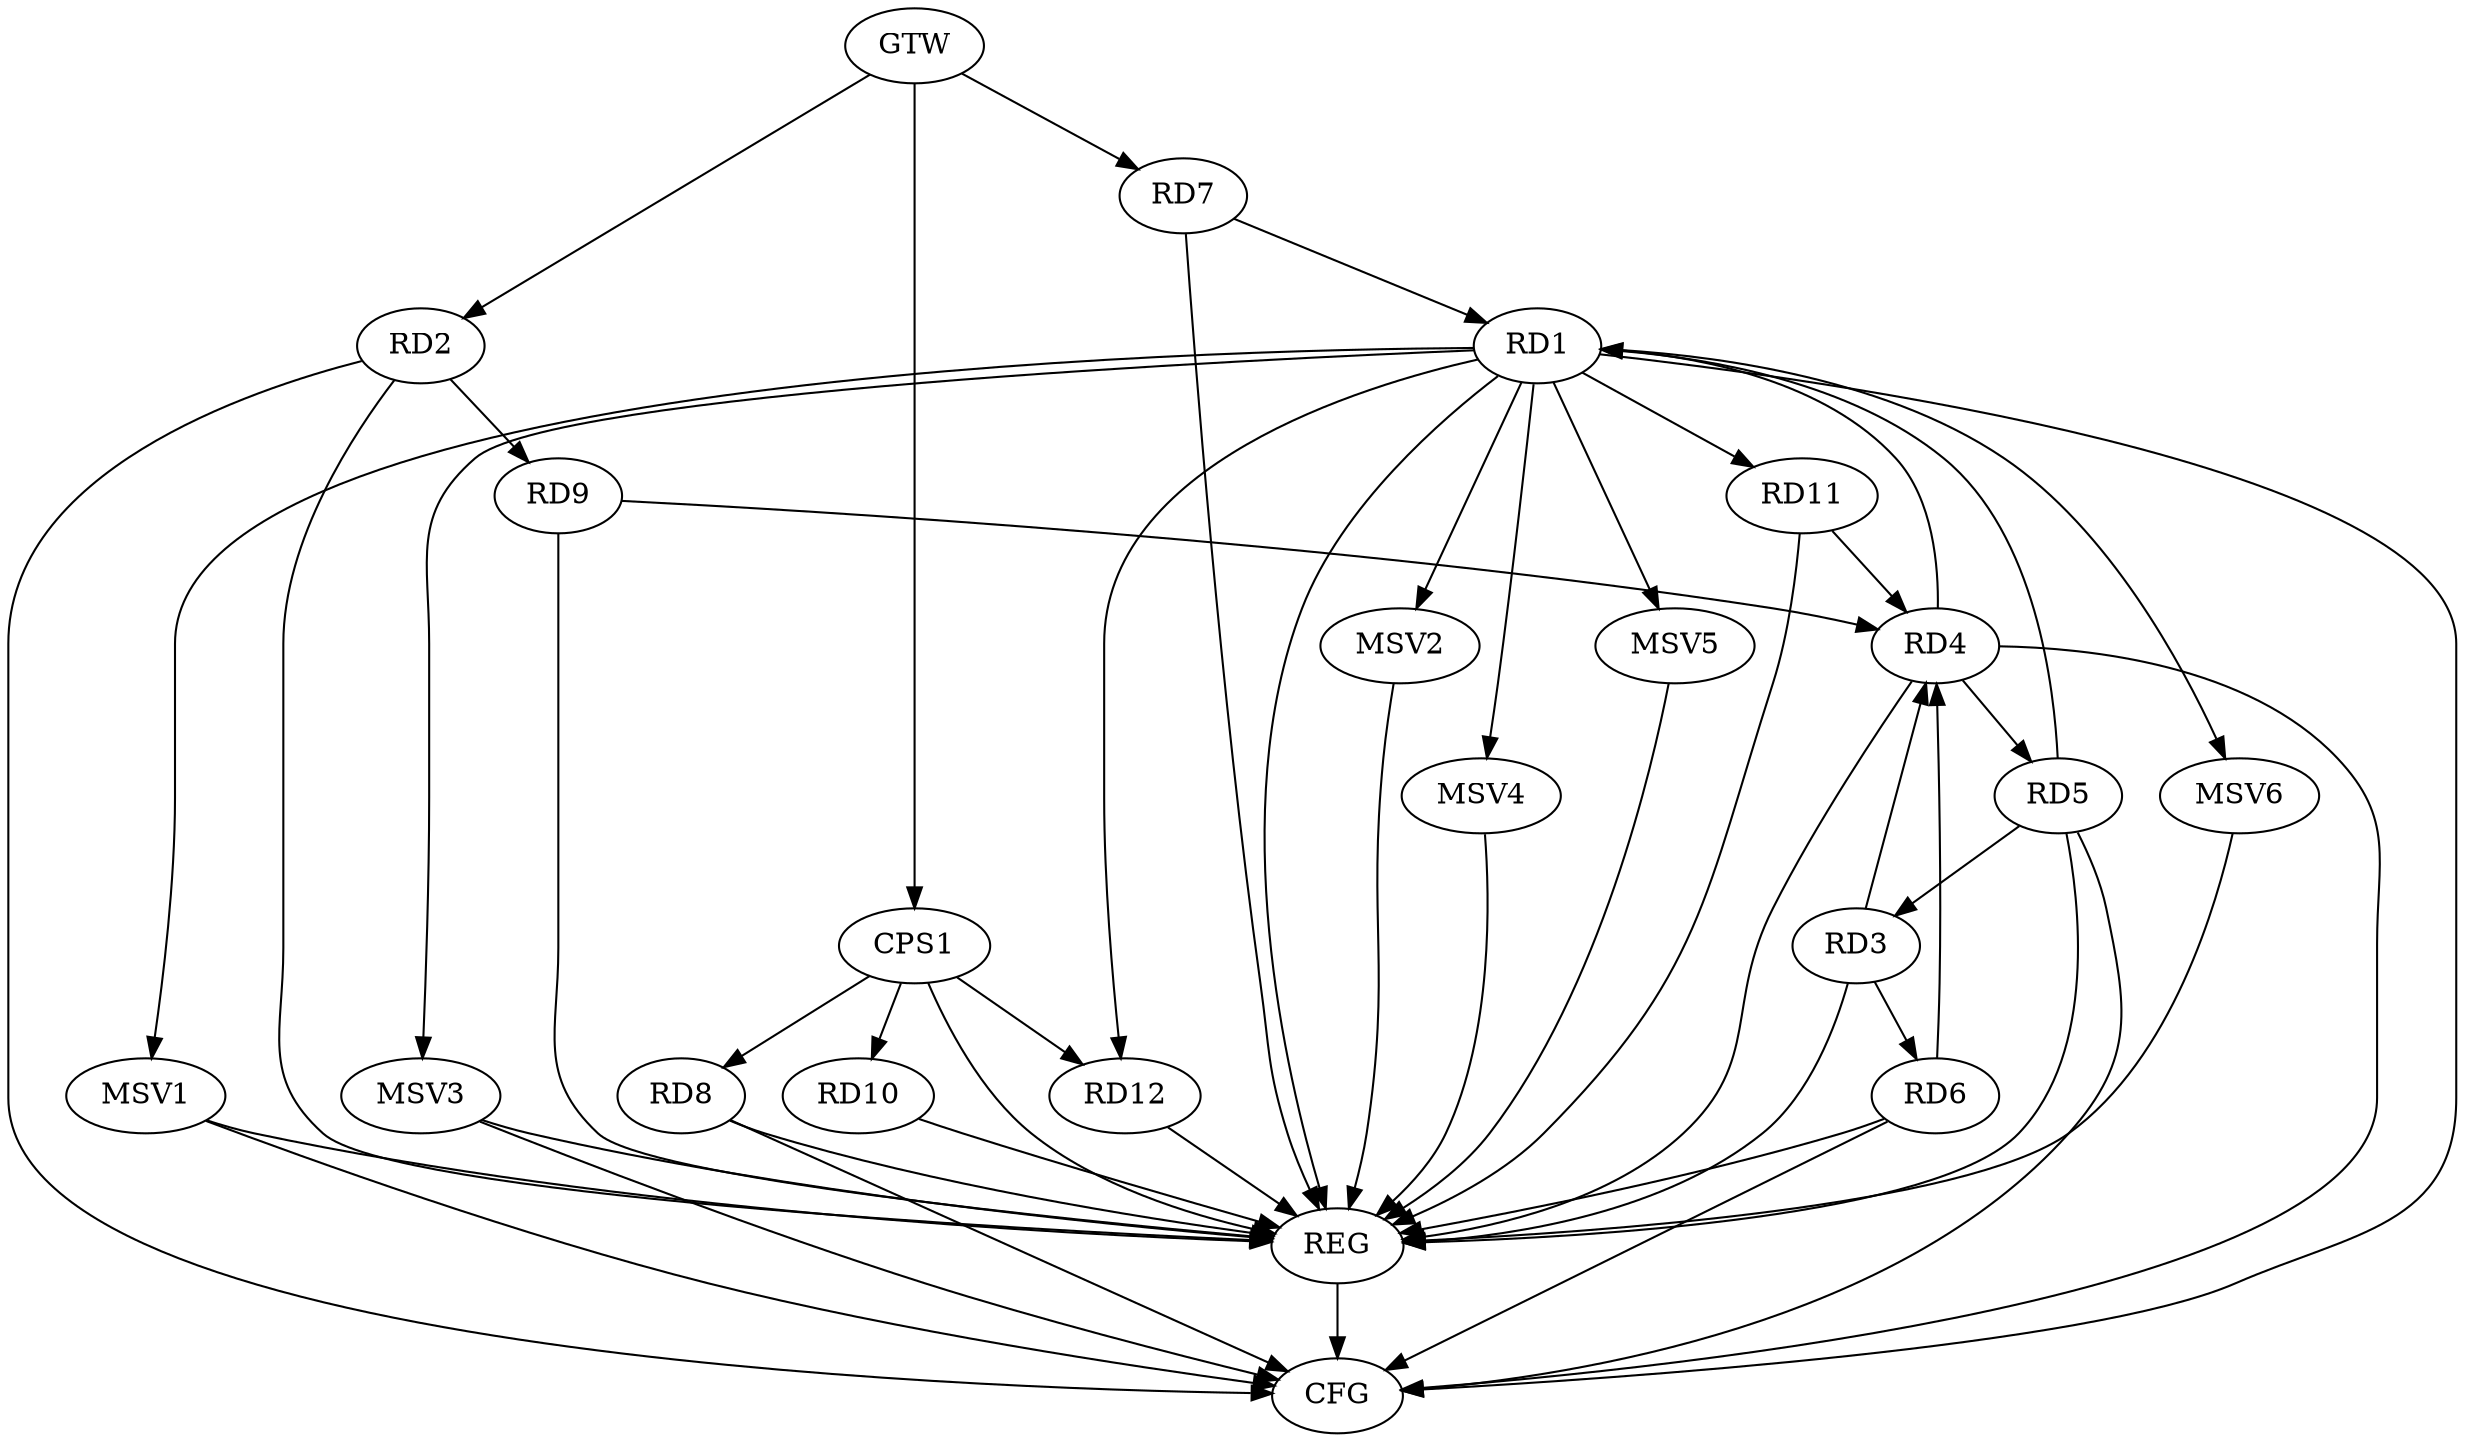 strict digraph G {
  RD1 [ label="RD1" ];
  RD2 [ label="RD2" ];
  RD3 [ label="RD3" ];
  RD4 [ label="RD4" ];
  RD5 [ label="RD5" ];
  RD6 [ label="RD6" ];
  RD7 [ label="RD7" ];
  RD8 [ label="RD8" ];
  RD9 [ label="RD9" ];
  RD10 [ label="RD10" ];
  RD11 [ label="RD11" ];
  RD12 [ label="RD12" ];
  CPS1 [ label="CPS1" ];
  GTW [ label="GTW" ];
  REG [ label="REG" ];
  CFG [ label="CFG" ];
  MSV1 [ label="MSV1" ];
  MSV2 [ label="MSV2" ];
  MSV3 [ label="MSV3" ];
  MSV4 [ label="MSV4" ];
  MSV5 [ label="MSV5" ];
  MSV6 [ label="MSV6" ];
  RD4 -> RD1;
  RD5 -> RD1;
  RD7 -> RD1;
  RD1 -> RD11;
  RD1 -> RD12;
  RD2 -> RD9;
  RD3 -> RD4;
  RD5 -> RD3;
  RD3 -> RD6;
  RD4 -> RD5;
  RD6 -> RD4;
  RD9 -> RD4;
  RD11 -> RD4;
  CPS1 -> RD8;
  CPS1 -> RD10;
  CPS1 -> RD12;
  GTW -> RD2;
  GTW -> RD7;
  GTW -> CPS1;
  RD1 -> REG;
  RD2 -> REG;
  RD3 -> REG;
  RD4 -> REG;
  RD5 -> REG;
  RD6 -> REG;
  RD7 -> REG;
  RD8 -> REG;
  RD9 -> REG;
  RD10 -> REG;
  RD11 -> REG;
  RD12 -> REG;
  CPS1 -> REG;
  RD6 -> CFG;
  RD5 -> CFG;
  RD8 -> CFG;
  RD2 -> CFG;
  RD4 -> CFG;
  RD1 -> CFG;
  REG -> CFG;
  RD1 -> MSV1;
  MSV1 -> REG;
  MSV1 -> CFG;
  RD1 -> MSV2;
  RD1 -> MSV3;
  MSV2 -> REG;
  MSV3 -> REG;
  MSV3 -> CFG;
  RD1 -> MSV4;
  MSV4 -> REG;
  RD1 -> MSV5;
  MSV5 -> REG;
  RD1 -> MSV6;
  MSV6 -> REG;
}

